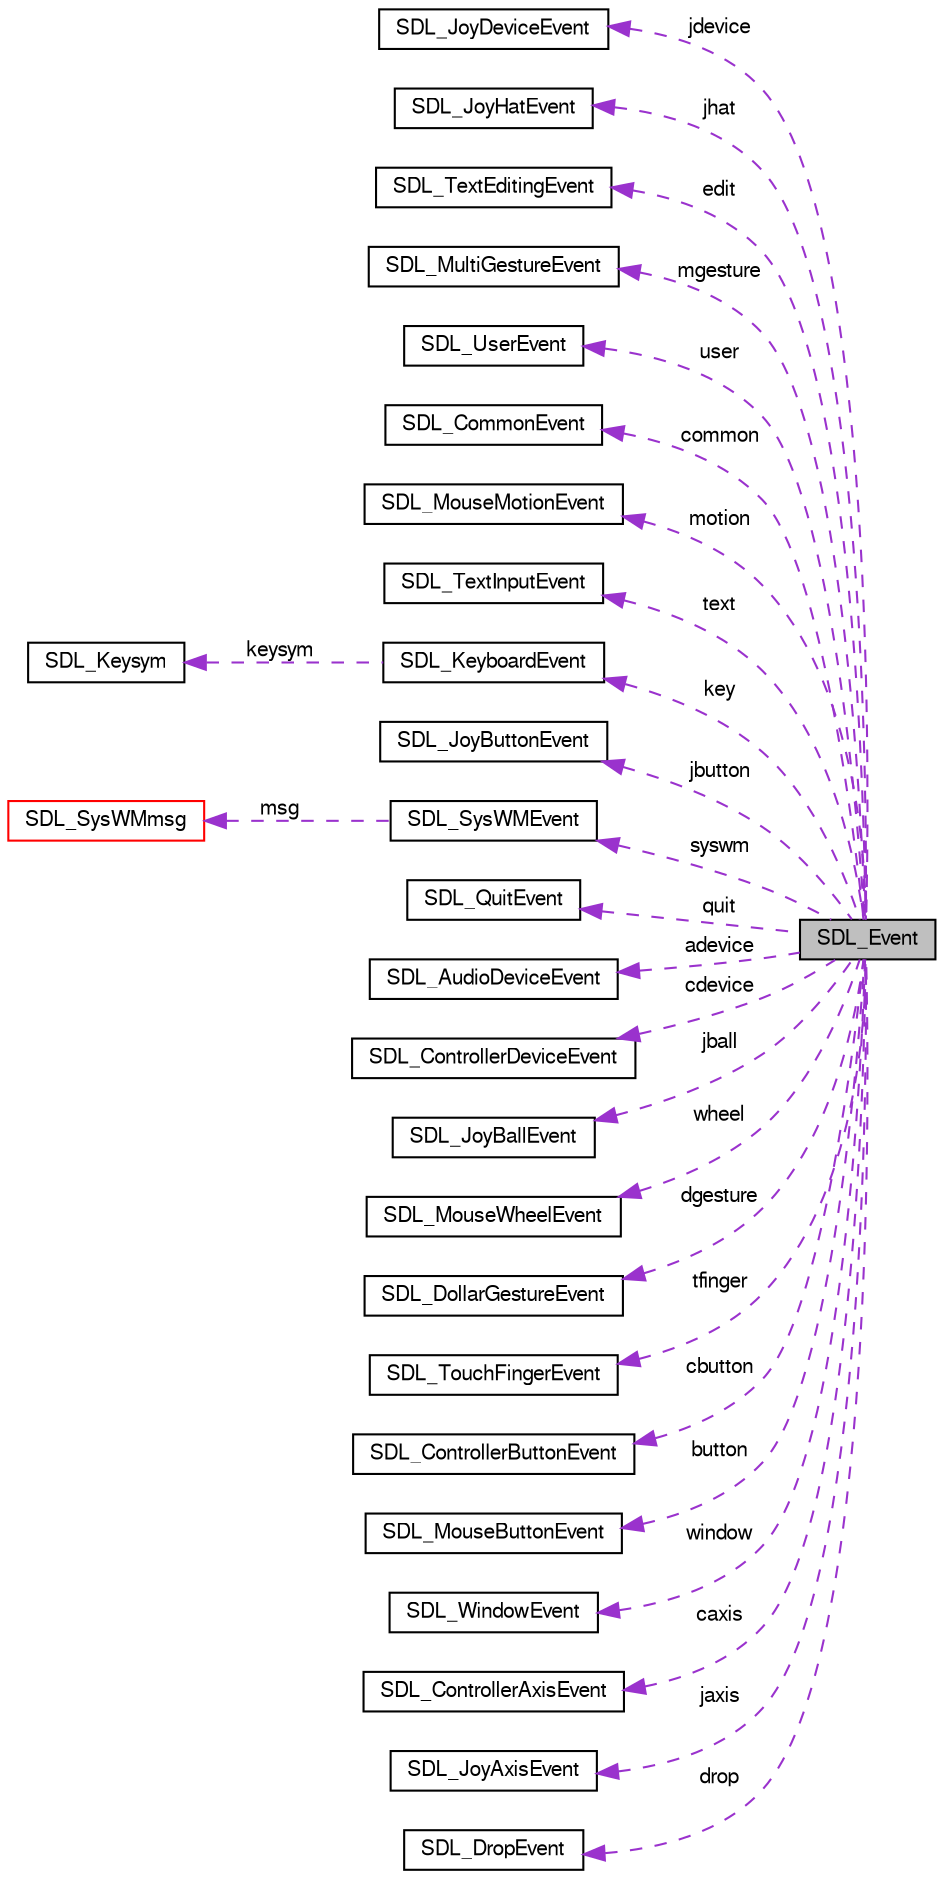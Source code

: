digraph "SDL_Event"
{
  edge [fontname="FreeSans",fontsize="10",labelfontname="FreeSans",labelfontsize="10"];
  node [fontname="FreeSans",fontsize="10",shape=record];
  rankdir="LR";
  Node1 [label="SDL_Event",height=0.2,width=0.4,color="black", fillcolor="grey75", style="filled", fontcolor="black"];
  Node2 -> Node1 [dir="back",color="darkorchid3",fontsize="10",style="dashed",label=" jdevice" ,fontname="FreeSans"];
  Node2 [label="SDL_JoyDeviceEvent",height=0.2,width=0.4,color="black", fillcolor="white", style="filled",URL="$d7/d5b/struct_s_d_l___joy_device_event.html",tooltip="Joystick device event structure (event.jdevice.*) "];
  Node3 -> Node1 [dir="back",color="darkorchid3",fontsize="10",style="dashed",label=" jhat" ,fontname="FreeSans"];
  Node3 [label="SDL_JoyHatEvent",height=0.2,width=0.4,color="black", fillcolor="white", style="filled",URL="$d8/d59/struct_s_d_l___joy_hat_event.html",tooltip="Joystick hat position change event structure (event.jhat.*) "];
  Node4 -> Node1 [dir="back",color="darkorchid3",fontsize="10",style="dashed",label=" edit" ,fontname="FreeSans"];
  Node4 [label="SDL_TextEditingEvent",height=0.2,width=0.4,color="black", fillcolor="white", style="filled",URL="$d9/d58/struct_s_d_l___text_editing_event.html",tooltip="Keyboard text editing event structure (event.edit.*) "];
  Node5 -> Node1 [dir="back",color="darkorchid3",fontsize="10",style="dashed",label=" mgesture" ,fontname="FreeSans"];
  Node5 [label="SDL_MultiGestureEvent",height=0.2,width=0.4,color="black", fillcolor="white", style="filled",URL="$d7/d64/struct_s_d_l___multi_gesture_event.html",tooltip="Multiple Finger Gesture Event (event.mgesture.*) "];
  Node6 -> Node1 [dir="back",color="darkorchid3",fontsize="10",style="dashed",label=" user" ,fontname="FreeSans"];
  Node6 [label="SDL_UserEvent",height=0.2,width=0.4,color="black", fillcolor="white", style="filled",URL="$d7/d78/struct_s_d_l___user_event.html",tooltip="A user-defined event type (event.user.*) "];
  Node7 -> Node1 [dir="back",color="darkorchid3",fontsize="10",style="dashed",label=" common" ,fontname="FreeSans"];
  Node7 [label="SDL_CommonEvent",height=0.2,width=0.4,color="black", fillcolor="white", style="filled",URL="$dd/d06/struct_s_d_l___common_event.html",tooltip="Fields shared by every event. "];
  Node8 -> Node1 [dir="back",color="darkorchid3",fontsize="10",style="dashed",label=" motion" ,fontname="FreeSans"];
  Node8 [label="SDL_MouseMotionEvent",height=0.2,width=0.4,color="black", fillcolor="white", style="filled",URL="$d2/d18/struct_s_d_l___mouse_motion_event.html",tooltip="Mouse motion event structure (event.motion.*) "];
  Node9 -> Node1 [dir="back",color="darkorchid3",fontsize="10",style="dashed",label=" text" ,fontname="FreeSans"];
  Node9 [label="SDL_TextInputEvent",height=0.2,width=0.4,color="black", fillcolor="white", style="filled",URL="$d8/d47/struct_s_d_l___text_input_event.html",tooltip="Keyboard text input event structure (event.text.*) "];
  Node10 -> Node1 [dir="back",color="darkorchid3",fontsize="10",style="dashed",label=" key" ,fontname="FreeSans"];
  Node10 [label="SDL_KeyboardEvent",height=0.2,width=0.4,color="black", fillcolor="white", style="filled",URL="$d8/db8/struct_s_d_l___keyboard_event.html",tooltip="Keyboard button event structure (event.key.*) "];
  Node11 -> Node10 [dir="back",color="darkorchid3",fontsize="10",style="dashed",label=" keysym" ,fontname="FreeSans"];
  Node11 [label="SDL_Keysym",height=0.2,width=0.4,color="black", fillcolor="white", style="filled",URL="$d4/de7/struct_s_d_l___keysym.html",tooltip="The SDL keysym structure, used in key events. "];
  Node12 -> Node1 [dir="back",color="darkorchid3",fontsize="10",style="dashed",label=" jbutton" ,fontname="FreeSans"];
  Node12 [label="SDL_JoyButtonEvent",height=0.2,width=0.4,color="black", fillcolor="white", style="filled",URL="$d7/de3/struct_s_d_l___joy_button_event.html",tooltip="Joystick button event structure (event.jbutton.*) "];
  Node13 -> Node1 [dir="back",color="darkorchid3",fontsize="10",style="dashed",label=" syswm" ,fontname="FreeSans"];
  Node13 [label="SDL_SysWMEvent",height=0.2,width=0.4,color="black", fillcolor="white", style="filled",URL="$d8/d14/struct_s_d_l___sys_w_m_event.html",tooltip="A video driver dependent system event (event.syswm.*) This event is disabled by default, you can enable it with SDL_EventState() "];
  Node14 -> Node13 [dir="back",color="darkorchid3",fontsize="10",style="dashed",label=" msg" ,fontname="FreeSans"];
  Node14 [label="SDL_SysWMmsg",height=0.2,width=0.4,color="red", fillcolor="white", style="filled",URL="$de/deb/struct_s_d_l___sys_w_mmsg.html"];
  Node16 -> Node1 [dir="back",color="darkorchid3",fontsize="10",style="dashed",label=" quit" ,fontname="FreeSans"];
  Node16 [label="SDL_QuitEvent",height=0.2,width=0.4,color="black", fillcolor="white", style="filled",URL="$d6/d71/struct_s_d_l___quit_event.html",tooltip="The \"quit requested\" event. "];
  Node17 -> Node1 [dir="back",color="darkorchid3",fontsize="10",style="dashed",label=" adevice" ,fontname="FreeSans"];
  Node17 [label="SDL_AudioDeviceEvent",height=0.2,width=0.4,color="black", fillcolor="white", style="filled",URL="$d4/d9b/struct_s_d_l___audio_device_event.html",tooltip="Audio device event structure (event.adevice.*) "];
  Node18 -> Node1 [dir="back",color="darkorchid3",fontsize="10",style="dashed",label=" cdevice" ,fontname="FreeSans"];
  Node18 [label="SDL_ControllerDeviceEvent",height=0.2,width=0.4,color="black", fillcolor="white", style="filled",URL="$da/d81/struct_s_d_l___controller_device_event.html",tooltip="Controller device event structure (event.cdevice.*) "];
  Node19 -> Node1 [dir="back",color="darkorchid3",fontsize="10",style="dashed",label=" jball" ,fontname="FreeSans"];
  Node19 [label="SDL_JoyBallEvent",height=0.2,width=0.4,color="black", fillcolor="white", style="filled",URL="$df/d8b/struct_s_d_l___joy_ball_event.html",tooltip="Joystick trackball motion event structure (event.jball.*) "];
  Node20 -> Node1 [dir="back",color="darkorchid3",fontsize="10",style="dashed",label=" wheel" ,fontname="FreeSans"];
  Node20 [label="SDL_MouseWheelEvent",height=0.2,width=0.4,color="black", fillcolor="white", style="filled",URL="$d8/d9b/struct_s_d_l___mouse_wheel_event.html",tooltip="Mouse wheel event structure (event.wheel.*) "];
  Node21 -> Node1 [dir="back",color="darkorchid3",fontsize="10",style="dashed",label=" dgesture" ,fontname="FreeSans"];
  Node21 [label="SDL_DollarGestureEvent",height=0.2,width=0.4,color="black", fillcolor="white", style="filled",URL="$d7/dec/struct_s_d_l___dollar_gesture_event.html",tooltip="Dollar Gesture Event (event.dgesture.*) "];
  Node22 -> Node1 [dir="back",color="darkorchid3",fontsize="10",style="dashed",label=" tfinger" ,fontname="FreeSans"];
  Node22 [label="SDL_TouchFingerEvent",height=0.2,width=0.4,color="black", fillcolor="white", style="filled",URL="$d8/d17/struct_s_d_l___touch_finger_event.html",tooltip="Touch finger event structure (event.tfinger.*) "];
  Node23 -> Node1 [dir="back",color="darkorchid3",fontsize="10",style="dashed",label=" cbutton" ,fontname="FreeSans"];
  Node23 [label="SDL_ControllerButtonEvent",height=0.2,width=0.4,color="black", fillcolor="white", style="filled",URL="$d9/d15/struct_s_d_l___controller_button_event.html",tooltip="Game controller button event structure (event.cbutton.*) "];
  Node24 -> Node1 [dir="back",color="darkorchid3",fontsize="10",style="dashed",label=" button" ,fontname="FreeSans"];
  Node24 [label="SDL_MouseButtonEvent",height=0.2,width=0.4,color="black", fillcolor="white", style="filled",URL="$d9/d8f/struct_s_d_l___mouse_button_event.html",tooltip="Mouse button event structure (event.button.*) "];
  Node25 -> Node1 [dir="back",color="darkorchid3",fontsize="10",style="dashed",label=" window" ,fontname="FreeSans"];
  Node25 [label="SDL_WindowEvent",height=0.2,width=0.4,color="black", fillcolor="white", style="filled",URL="$d1/d00/struct_s_d_l___window_event.html",tooltip="Window state change event data (event.window.*) "];
  Node26 -> Node1 [dir="back",color="darkorchid3",fontsize="10",style="dashed",label=" caxis" ,fontname="FreeSans"];
  Node26 [label="SDL_ControllerAxisEvent",height=0.2,width=0.4,color="black", fillcolor="white", style="filled",URL="$da/d9e/struct_s_d_l___controller_axis_event.html",tooltip="Game controller axis motion event structure (event.caxis.*) "];
  Node27 -> Node1 [dir="back",color="darkorchid3",fontsize="10",style="dashed",label=" jaxis" ,fontname="FreeSans"];
  Node27 [label="SDL_JoyAxisEvent",height=0.2,width=0.4,color="black", fillcolor="white", style="filled",URL="$d3/d15/struct_s_d_l___joy_axis_event.html",tooltip="Joystick axis motion event structure (event.jaxis.*) "];
  Node28 -> Node1 [dir="back",color="darkorchid3",fontsize="10",style="dashed",label=" drop" ,fontname="FreeSans"];
  Node28 [label="SDL_DropEvent",height=0.2,width=0.4,color="black", fillcolor="white", style="filled",URL="$df/d97/struct_s_d_l___drop_event.html",tooltip="An event used to request a file open by the system (event.drop.*) This event is enabled by default..."];
}
